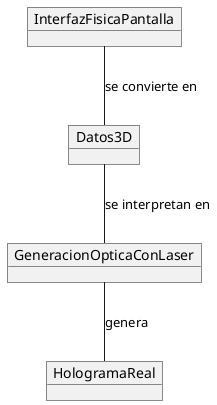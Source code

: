 @startuml

object HologramaReal
object GeneracionOpticaConLaser
object InterfazFisicaPantalla
object Datos3D

InterfazFisicaPantalla -- Datos3D : se convierte en
Datos3D -- GeneracionOpticaConLaser : se interpretan en
GeneracionOpticaConLaser -- HologramaReal : genera

@enduml
